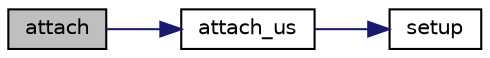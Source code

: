 digraph "attach"
{
 // LATEX_PDF_SIZE
  edge [fontname="Helvetica",fontsize="10",labelfontname="Helvetica",labelfontsize="10"];
  node [fontname="Helvetica",fontsize="10",shape=record];
  rankdir="LR";
  Node1 [label="attach",height=0.2,width=0.4,color="black", fillcolor="grey75", style="filled", fontcolor="black",tooltip=" "];
  Node1 -> Node2 [color="midnightblue",fontsize="10",style="solid",fontname="Helvetica"];
  Node2 [label="attach_us",height=0.2,width=0.4,color="black", fillcolor="white", style="filled",URL="$group__drivers.html#gacbd4450a13e66544241d5e68ffb74b2c",tooltip=" "];
  Node2 -> Node3 [color="midnightblue",fontsize="10",style="solid",fontname="Helvetica"];
  Node3 [label="setup",height=0.2,width=0.4,color="black", fillcolor="white", style="filled",URL="$group__drivers.html#ga19b14dd2a3a5868ccc809561ab49599d",tooltip=" "];
}
